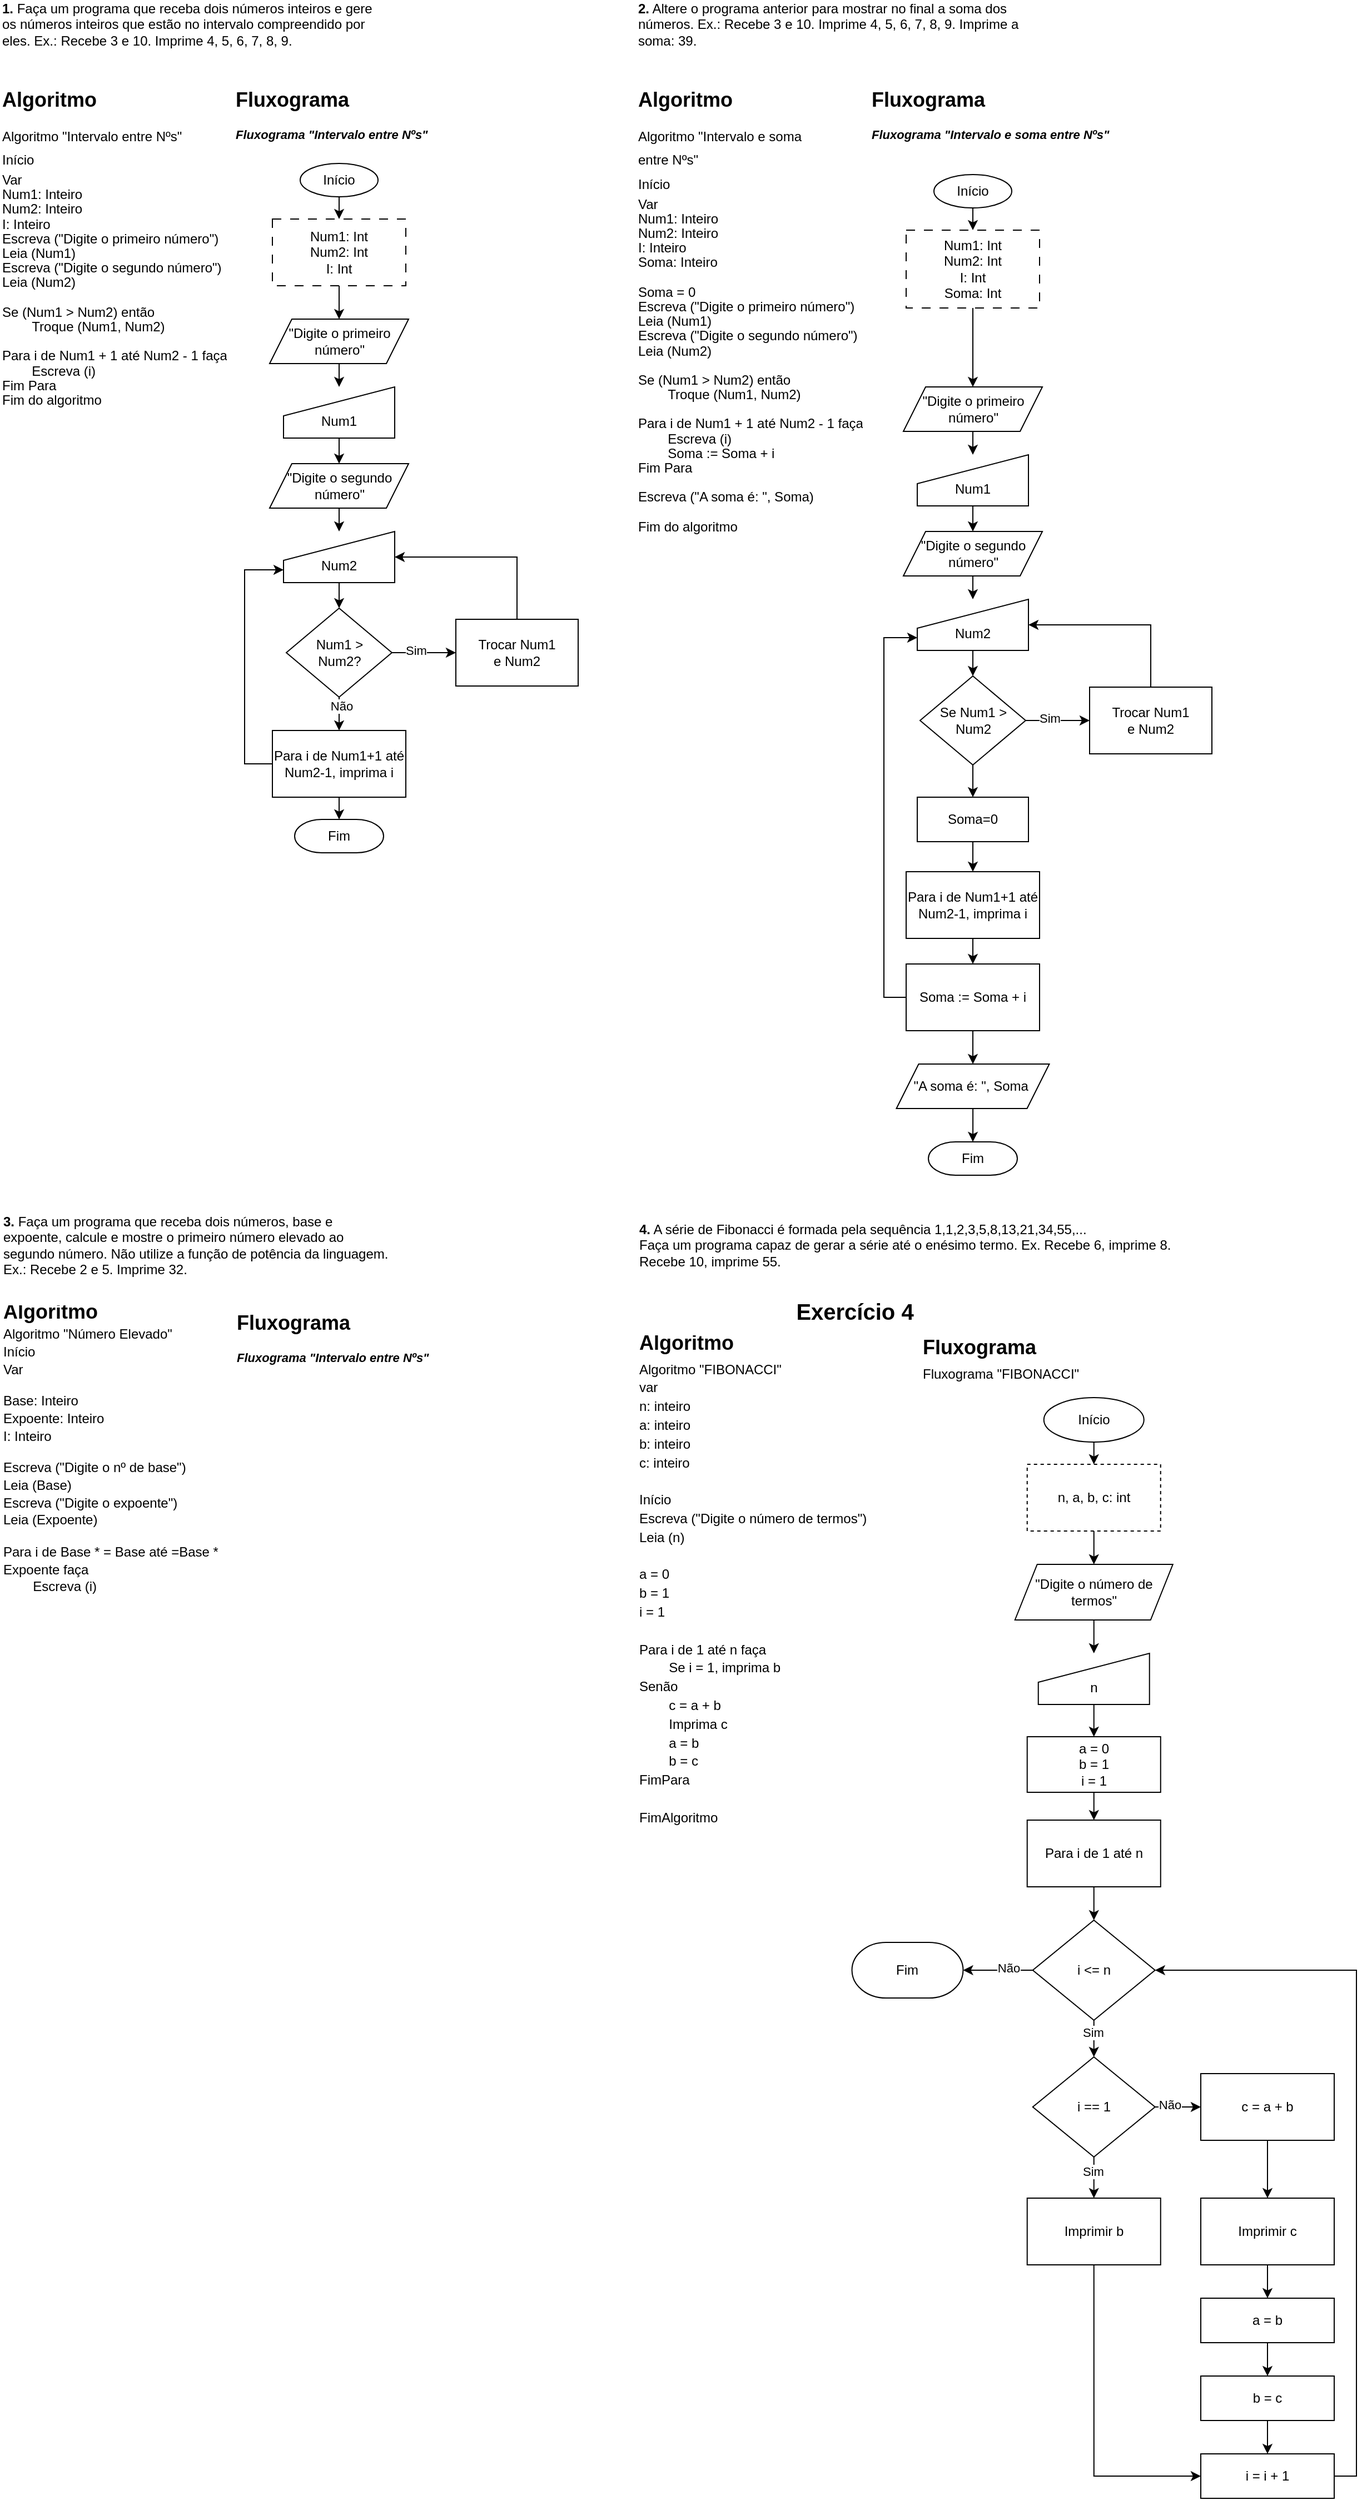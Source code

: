 <mxfile version="26.1.0">
  <diagram id="6a731a19-8d31-9384-78a2-239565b7b9f0" name="Page-1">
    <mxGraphModel grid="1" page="1" gridSize="10" guides="1" tooltips="1" connect="1" arrows="1" fold="1" pageScale="1" pageWidth="1169" pageHeight="827" background="none" math="0" shadow="0">
      <root>
        <mxCell id="0" />
        <mxCell id="1" parent="0" />
        <mxCell id="lzPvwHqcFnJnjvBDmgxe-58" value="&lt;div&gt;&lt;b&gt;1.&lt;/b&gt; Faça um programa que receba dois números inteiros e gere os números inteiros que estão no intervalo compreendido por eles. Ex.: Recebe 3 e 10. Imprime 4, 5, 6, 7, 8, 9.&lt;/div&gt;" style="text;strokeColor=none;align=left;fillColor=none;html=1;verticalAlign=middle;whiteSpace=wrap;rounded=0;labelBackgroundColor=default;fontStyle=0" vertex="1" parent="1">
          <mxGeometry x="40" y="50" width="350" height="30" as="geometry" />
        </mxCell>
        <mxCell id="lzPvwHqcFnJnjvBDmgxe-59" value="&lt;div&gt;&lt;span style=&quot;color: light-dark(rgb(0, 0, 0), rgb(255, 255, 255));&quot;&gt;&lt;b&gt;2.&lt;/b&gt; Altere o programa anterior para mostrar no final a soma dos números. Ex.: Recebe 3 e 10. Imprime 4, 5, 6, 7, 8, 9. Imprime a soma: 39.&lt;/span&gt;&lt;/div&gt;" style="text;strokeColor=none;align=left;fillColor=none;html=1;verticalAlign=middle;whiteSpace=wrap;rounded=0;labelBackgroundColor=default;fontStyle=0" vertex="1" parent="1">
          <mxGeometry x="612" y="50" width="350" height="30" as="geometry" />
        </mxCell>
        <mxCell id="lzPvwHqcFnJnjvBDmgxe-60" value="&lt;div&gt;&lt;span style=&quot;color: light-dark(rgb(0, 0, 0), rgb(255, 255, 255));&quot;&gt;&lt;b&gt;3.&lt;/b&gt; Faça um programa que receba dois números, base e expoente, calcule e mostre o primeiro número elevado ao segundo número. Não utilize a função de potência da linguagem. Ex.: Recebe 2 e 5. Imprime 32.&lt;/span&gt;&lt;/div&gt;" style="text;strokeColor=none;align=left;fillColor=none;html=1;verticalAlign=middle;whiteSpace=wrap;rounded=0;labelBackgroundColor=default;fontStyle=0" vertex="1" parent="1">
          <mxGeometry x="40.5" y="1148" width="350" height="30" as="geometry" />
        </mxCell>
        <mxCell id="lzPvwHqcFnJnjvBDmgxe-61" value="&lt;div&gt;&lt;span style=&quot;color: light-dark(rgb(0, 0, 0), rgb(255, 255, 255));&quot;&gt;&lt;b&gt;4.&lt;/b&gt; A série de Fibonacci é formada pela sequência 1,1,2,3,5,8,13,21,34,55,...&lt;/span&gt;&lt;/div&gt;&lt;div&gt;&lt;span style=&quot;color: light-dark(rgb(0, 0, 0), rgb(255, 255, 255)); background-color: light-dark(#ffffff, var(--ge-dark-color, #121212));&quot;&gt;Faça um programa capaz de gerar a série até o enésimo termo. Ex. Recebe 6, imprime 8. Recebe 10, imprime 55.&lt;/span&gt;&lt;/div&gt;" style="text;strokeColor=none;align=left;fillColor=none;html=1;verticalAlign=middle;whiteSpace=wrap;rounded=0;labelBackgroundColor=default;fontStyle=0" vertex="1" parent="1">
          <mxGeometry x="612.5" y="1148" width="487.5" height="30" as="geometry" />
        </mxCell>
        <mxCell id="lzPvwHqcFnJnjvBDmgxe-62" value="&lt;h1 style=&quot;margin-top: 0px;&quot;&gt;&lt;font style=&quot;font-size: 18px; line-height: 80%;&quot;&gt;Algoritmo&lt;/font&gt;&lt;/h1&gt;&lt;p style=&quot;line-height: 80%;&quot;&gt;Algoritmo &quot;Intervalo entre Nºs&quot;&lt;/p&gt;&lt;p style=&quot;line-height: 80%;&quot;&gt;Início&lt;/p&gt;&lt;p style=&quot;line-height: 10%;&quot;&gt;Var&lt;/p&gt;&lt;p style=&quot;line-height: 10%;&quot;&gt;Num1: Inteiro&lt;/p&gt;&lt;p style=&quot;line-height: 10%;&quot;&gt;Num2: Inteiro&lt;/p&gt;&lt;p style=&quot;line-height: 10%;&quot;&gt;I: Inteiro&lt;/p&gt;&lt;p style=&quot;line-height: 10%;&quot;&gt;Escreva (&quot;Digite o primeiro número&quot;)&lt;/p&gt;&lt;p style=&quot;line-height: 10%;&quot;&gt;Leia (Num1)&lt;/p&gt;&lt;p style=&quot;line-height: 10%;&quot;&gt;Escreva (&quot;Digite o segundo número&quot;)&lt;/p&gt;&lt;p style=&quot;line-height: 10%;&quot;&gt;Leia (Num2)&lt;/p&gt;&lt;p style=&quot;line-height: 10%;&quot;&gt;&lt;br&gt;&lt;/p&gt;&lt;p style=&quot;line-height: 10%;&quot;&gt;Se (Num1 &amp;gt; Num2) então&lt;/p&gt;&lt;p style=&quot;line-height: 10%;&quot;&gt;&lt;span style=&quot;white-space: pre;&quot;&gt;&#x9;&lt;/span&gt;Troque (Num1, Num2)&lt;br&gt;&lt;/p&gt;&lt;p style=&quot;line-height: 10%;&quot;&gt;&lt;br&gt;&lt;/p&gt;&lt;p style=&quot;line-height: 10%;&quot;&gt;Para i de Num1 + 1 até Num2 - 1 faça&lt;/p&gt;&lt;p style=&quot;line-height: 10%;&quot;&gt;&lt;span style=&quot;white-space: pre;&quot;&gt;&#x9;&lt;/span&gt;Escreva (i)&lt;br&gt;&lt;/p&gt;&lt;p style=&quot;line-height: 10%;&quot;&gt;Fim Para&lt;/p&gt;&lt;p style=&quot;line-height: 10%;&quot;&gt;Fim do algoritmo&lt;/p&gt;" style="text;html=1;whiteSpace=wrap;overflow=hidden;rounded=0;" vertex="1" parent="1">
          <mxGeometry x="40" y="110" width="210" height="320" as="geometry" />
        </mxCell>
        <mxCell id="lzPvwHqcFnJnjvBDmgxe-63" value="&lt;h1 style=&quot;margin-top: 0px;&quot;&gt;&lt;font style=&quot;line-height: 80%;&quot;&gt;&lt;span style=&quot;line-height: 0%; font-size: 18px;&quot;&gt;Fluxograma&lt;/span&gt;&lt;br&gt;&lt;font style=&quot;font-size: 11px;&quot;&gt;&lt;i style=&quot;line-height: 150%;&quot;&gt;Fluxograma &quot;Intervalo entre Nºs&quot;&lt;/i&gt;&lt;/font&gt;&lt;/font&gt;&lt;/h1&gt;" style="text;html=1;whiteSpace=wrap;overflow=hidden;rounded=0;" vertex="1" parent="1">
          <mxGeometry x="250" y="110" width="210" height="70" as="geometry" />
        </mxCell>
        <mxCell id="lzPvwHqcFnJnjvBDmgxe-67" style="edgeStyle=orthogonalEdgeStyle;rounded=0;orthogonalLoop=1;jettySize=auto;html=1;exitX=0.5;exitY=1;exitDx=0;exitDy=0;exitPerimeter=0;entryX=0.5;entryY=0;entryDx=0;entryDy=0;" edge="1" parent="1" source="lzPvwHqcFnJnjvBDmgxe-64" target="lzPvwHqcFnJnjvBDmgxe-66">
          <mxGeometry relative="1" as="geometry" />
        </mxCell>
        <mxCell id="lzPvwHqcFnJnjvBDmgxe-64" value="Início" style="strokeWidth=1;html=1;shape=mxgraph.flowchart.start_1;whiteSpace=wrap;spacing=1;" vertex="1" parent="1">
          <mxGeometry x="310" y="190" width="70" height="30" as="geometry" />
        </mxCell>
        <mxCell id="lzPvwHqcFnJnjvBDmgxe-65" value="Fim" style="strokeWidth=1;html=1;shape=mxgraph.flowchart.terminator;whiteSpace=wrap;" vertex="1" parent="1">
          <mxGeometry x="305" y="780" width="80" height="30" as="geometry" />
        </mxCell>
        <mxCell id="lzPvwHqcFnJnjvBDmgxe-69" style="edgeStyle=orthogonalEdgeStyle;rounded=0;orthogonalLoop=1;jettySize=auto;html=1;exitX=0.5;exitY=1;exitDx=0;exitDy=0;entryX=0.5;entryY=0;entryDx=0;entryDy=0;" edge="1" parent="1" source="lzPvwHqcFnJnjvBDmgxe-66" target="lzPvwHqcFnJnjvBDmgxe-68">
          <mxGeometry relative="1" as="geometry" />
        </mxCell>
        <mxCell id="lzPvwHqcFnJnjvBDmgxe-66" value="Num1: Int&lt;div&gt;Num2: Int&lt;/div&gt;&lt;div&gt;I: Int&lt;/div&gt;" style="rounded=0;whiteSpace=wrap;html=1;dashed=1;dashPattern=8 8;" vertex="1" parent="1">
          <mxGeometry x="285" y="240" width="120" height="60" as="geometry" />
        </mxCell>
        <mxCell id="lzPvwHqcFnJnjvBDmgxe-73" style="edgeStyle=orthogonalEdgeStyle;rounded=0;orthogonalLoop=1;jettySize=auto;html=1;exitX=0.5;exitY=1;exitDx=0;exitDy=0;entryX=0.5;entryY=0;entryDx=0;entryDy=0;" edge="1" parent="1" source="lzPvwHqcFnJnjvBDmgxe-68" target="lzPvwHqcFnJnjvBDmgxe-70">
          <mxGeometry relative="1" as="geometry" />
        </mxCell>
        <mxCell id="lzPvwHqcFnJnjvBDmgxe-68" value="&quot;Digite o primeiro número&quot;" style="shape=parallelogram;perimeter=parallelogramPerimeter;whiteSpace=wrap;html=1;fixedSize=1;" vertex="1" parent="1">
          <mxGeometry x="282.5" y="330" width="125" height="40" as="geometry" />
        </mxCell>
        <mxCell id="lzPvwHqcFnJnjvBDmgxe-78" style="edgeStyle=orthogonalEdgeStyle;rounded=0;orthogonalLoop=1;jettySize=auto;html=1;exitX=0.5;exitY=1;exitDx=0;exitDy=0;entryX=0.5;entryY=0;entryDx=0;entryDy=0;" edge="1" parent="1" source="lzPvwHqcFnJnjvBDmgxe-70" target="lzPvwHqcFnJnjvBDmgxe-76">
          <mxGeometry relative="1" as="geometry" />
        </mxCell>
        <mxCell id="lzPvwHqcFnJnjvBDmgxe-70" value="&lt;div&gt;&lt;br&gt;&lt;/div&gt;&lt;div&gt;Num1&lt;/div&gt;" style="html=1;strokeWidth=1;shape=manualInput;whiteSpace=wrap;rounded=0;size=26;arcSize=11;" vertex="1" parent="1">
          <mxGeometry x="295" y="391" width="100" height="46" as="geometry" />
        </mxCell>
        <mxCell id="lzPvwHqcFnJnjvBDmgxe-75" style="edgeStyle=orthogonalEdgeStyle;rounded=0;orthogonalLoop=1;jettySize=auto;html=1;exitX=0.5;exitY=1;exitDx=0;exitDy=0;entryX=0.5;entryY=0;entryDx=0;entryDy=0;" edge="1" parent="1" source="lzPvwHqcFnJnjvBDmgxe-76" target="lzPvwHqcFnJnjvBDmgxe-77">
          <mxGeometry relative="1" as="geometry" />
        </mxCell>
        <mxCell id="lzPvwHqcFnJnjvBDmgxe-76" value="&quot;Digite o segundo número&quot;" style="shape=parallelogram;perimeter=parallelogramPerimeter;whiteSpace=wrap;html=1;fixedSize=1;" vertex="1" parent="1">
          <mxGeometry x="282.5" y="460" width="125" height="40" as="geometry" />
        </mxCell>
        <mxCell id="lzPvwHqcFnJnjvBDmgxe-80" style="edgeStyle=orthogonalEdgeStyle;rounded=0;orthogonalLoop=1;jettySize=auto;html=1;exitX=0.5;exitY=1;exitDx=0;exitDy=0;entryX=0.5;entryY=0;entryDx=0;entryDy=0;" edge="1" parent="1" source="lzPvwHqcFnJnjvBDmgxe-77" target="lzPvwHqcFnJnjvBDmgxe-79">
          <mxGeometry relative="1" as="geometry" />
        </mxCell>
        <mxCell id="lzPvwHqcFnJnjvBDmgxe-77" value="&lt;div&gt;&lt;br&gt;&lt;/div&gt;&lt;div&gt;Num2&lt;/div&gt;" style="html=1;strokeWidth=1;shape=manualInput;whiteSpace=wrap;rounded=0;size=26;arcSize=11;" vertex="1" parent="1">
          <mxGeometry x="295" y="521" width="100" height="46" as="geometry" />
        </mxCell>
        <mxCell id="lzPvwHqcFnJnjvBDmgxe-81" style="edgeStyle=orthogonalEdgeStyle;rounded=0;orthogonalLoop=1;jettySize=auto;html=1;exitX=0.5;exitY=1;exitDx=0;exitDy=0;entryX=0.5;entryY=0;entryDx=0;entryDy=0;" edge="1" parent="1" source="lzPvwHqcFnJnjvBDmgxe-79" target="lzPvwHqcFnJnjvBDmgxe-90">
          <mxGeometry relative="1" as="geometry">
            <mxPoint x="345" y="700" as="targetPoint" />
          </mxGeometry>
        </mxCell>
        <mxCell id="lzPvwHqcFnJnjvBDmgxe-85" value="Não" style="edgeLabel;html=1;align=center;verticalAlign=middle;resizable=0;points=[];" connectable="0" vertex="1" parent="lzPvwHqcFnJnjvBDmgxe-81">
          <mxGeometry x="-0.467" y="2" relative="1" as="geometry">
            <mxPoint as="offset" />
          </mxGeometry>
        </mxCell>
        <mxCell id="lzPvwHqcFnJnjvBDmgxe-82" style="edgeStyle=orthogonalEdgeStyle;rounded=0;orthogonalLoop=1;jettySize=auto;html=1;exitX=1;exitY=0.5;exitDx=0;exitDy=0;entryX=0;entryY=0.5;entryDx=0;entryDy=0;" edge="1" parent="1" source="lzPvwHqcFnJnjvBDmgxe-79" target="lzPvwHqcFnJnjvBDmgxe-87">
          <mxGeometry relative="1" as="geometry">
            <mxPoint x="440" y="630" as="targetPoint" />
          </mxGeometry>
        </mxCell>
        <mxCell id="lzPvwHqcFnJnjvBDmgxe-86" value="Sim" style="edgeLabel;html=1;align=center;verticalAlign=middle;resizable=0;points=[];" connectable="0" vertex="1" parent="lzPvwHqcFnJnjvBDmgxe-82">
          <mxGeometry x="-0.271" y="2" relative="1" as="geometry">
            <mxPoint as="offset" />
          </mxGeometry>
        </mxCell>
        <mxCell id="lzPvwHqcFnJnjvBDmgxe-79" value="Num1 &amp;gt;&lt;div&gt;Num2?&lt;/div&gt;" style="rhombus;whiteSpace=wrap;html=1;" vertex="1" parent="1">
          <mxGeometry x="297.5" y="590" width="95" height="80" as="geometry" />
        </mxCell>
        <mxCell id="lzPvwHqcFnJnjvBDmgxe-89" style="edgeStyle=orthogonalEdgeStyle;rounded=0;orthogonalLoop=1;jettySize=auto;html=1;exitX=0.5;exitY=0;exitDx=0;exitDy=0;entryX=1;entryY=0.5;entryDx=0;entryDy=0;" edge="1" parent="1" source="lzPvwHqcFnJnjvBDmgxe-87" target="lzPvwHqcFnJnjvBDmgxe-77">
          <mxGeometry relative="1" as="geometry" />
        </mxCell>
        <mxCell id="lzPvwHqcFnJnjvBDmgxe-87" value="Trocar Num1&lt;div&gt;e Num2&lt;/div&gt;" style="rounded=0;whiteSpace=wrap;html=1;" vertex="1" parent="1">
          <mxGeometry x="450" y="600" width="110" height="60" as="geometry" />
        </mxCell>
        <mxCell id="lzPvwHqcFnJnjvBDmgxe-91" style="edgeStyle=orthogonalEdgeStyle;rounded=0;orthogonalLoop=1;jettySize=auto;html=1;entryX=0;entryY=0.75;entryDx=0;entryDy=0;" edge="1" parent="1" source="lzPvwHqcFnJnjvBDmgxe-90" target="lzPvwHqcFnJnjvBDmgxe-77">
          <mxGeometry relative="1" as="geometry">
            <mxPoint x="220" y="550" as="targetPoint" />
            <Array as="points">
              <mxPoint x="260" y="730" />
              <mxPoint x="260" y="556" />
            </Array>
          </mxGeometry>
        </mxCell>
        <mxCell id="lzPvwHqcFnJnjvBDmgxe-90" value="Para i de Num1+1 até Num2-1, imprima i" style="rounded=0;whiteSpace=wrap;html=1;" vertex="1" parent="1">
          <mxGeometry x="285" y="700" width="120" height="60" as="geometry" />
        </mxCell>
        <mxCell id="lzPvwHqcFnJnjvBDmgxe-93" style="edgeStyle=orthogonalEdgeStyle;rounded=0;orthogonalLoop=1;jettySize=auto;html=1;exitX=0.5;exitY=1;exitDx=0;exitDy=0;entryX=0.5;entryY=0;entryDx=0;entryDy=0;entryPerimeter=0;" edge="1" parent="1" source="lzPvwHqcFnJnjvBDmgxe-90" target="lzPvwHqcFnJnjvBDmgxe-65">
          <mxGeometry relative="1" as="geometry" />
        </mxCell>
        <mxCell id="lzPvwHqcFnJnjvBDmgxe-94" value="&lt;h1 style=&quot;margin-top: 0px;&quot;&gt;&lt;font style=&quot;font-size: 18px; line-height: 80%;&quot;&gt;Algoritmo&lt;/font&gt;&lt;/h1&gt;&lt;p style=&quot;line-height: 80%;&quot;&gt;Algoritmo &quot;Intervalo e soma&lt;/p&gt;&lt;p style=&quot;line-height: 80%;&quot;&gt;&lt;span style=&quot;background-color: transparent; color: light-dark(rgb(0, 0, 0), rgb(255, 255, 255));&quot;&gt;entre Nºs&quot;&lt;/span&gt;&lt;/p&gt;&lt;p style=&quot;line-height: 80%;&quot;&gt;Início&lt;/p&gt;&lt;p style=&quot;line-height: 10%;&quot;&gt;Var&lt;/p&gt;&lt;p style=&quot;line-height: 10%;&quot;&gt;Num1: Inteiro&lt;/p&gt;&lt;p style=&quot;line-height: 10%;&quot;&gt;Num2: Inteiro&lt;/p&gt;&lt;p style=&quot;line-height: 10%;&quot;&gt;I: Inteiro&lt;/p&gt;&lt;p style=&quot;line-height: 10%;&quot;&gt;Soma: Inteiro&lt;/p&gt;&lt;p style=&quot;line-height: 10%;&quot;&gt;&lt;br&gt;&lt;/p&gt;&lt;p style=&quot;line-height: 10%;&quot;&gt;Soma = 0&lt;/p&gt;&lt;p style=&quot;line-height: 10%;&quot;&gt;Escreva (&quot;Digite o primeiro número&quot;)&lt;/p&gt;&lt;p style=&quot;line-height: 10%;&quot;&gt;Leia (Num1)&lt;/p&gt;&lt;p style=&quot;line-height: 10%;&quot;&gt;Escreva (&quot;Digite o segundo número&quot;)&lt;/p&gt;&lt;p style=&quot;line-height: 10%;&quot;&gt;Leia (Num2)&lt;/p&gt;&lt;p style=&quot;line-height: 10%;&quot;&gt;&lt;br&gt;&lt;/p&gt;&lt;p style=&quot;line-height: 10%;&quot;&gt;Se (Num1 &amp;gt; Num2) então&lt;/p&gt;&lt;p style=&quot;line-height: 10%;&quot;&gt;&lt;span style=&quot;white-space: pre;&quot;&gt;&#x9;&lt;/span&gt;Troque (Num1, Num2)&lt;br&gt;&lt;/p&gt;&lt;p style=&quot;line-height: 10%;&quot;&gt;&lt;br&gt;&lt;/p&gt;&lt;p style=&quot;line-height: 10%;&quot;&gt;Para i de Num1 + 1 até Num2 - 1 faça&lt;/p&gt;&lt;p style=&quot;line-height: 10%;&quot;&gt;&lt;span style=&quot;white-space: pre;&quot;&gt;&#x9;&lt;/span&gt;Escreva (i)&lt;br&gt;&lt;/p&gt;&lt;p style=&quot;line-height: 10%;&quot;&gt;&lt;span style=&quot;white-space: pre;&quot;&gt;&#x9;&lt;/span&gt;Soma := Soma + i&lt;br&gt;&lt;/p&gt;&lt;p style=&quot;line-height: 10%;&quot;&gt;&lt;span style=&quot;background-color: transparent; color: light-dark(rgb(0, 0, 0), rgb(255, 255, 255));&quot;&gt;Fim Para&lt;/span&gt;&lt;/p&gt;&lt;p style=&quot;line-height: 10%;&quot;&gt;&lt;br&gt;&lt;/p&gt;&lt;p style=&quot;line-height: 10%;&quot;&gt;Escreva (&quot;A soma é: &quot;, Soma)&lt;/p&gt;&lt;p style=&quot;line-height: 10%;&quot;&gt;&lt;br&gt;&lt;/p&gt;&lt;p style=&quot;line-height: 10%;&quot;&gt;Fim do algoritmo&lt;/p&gt;" style="text;html=1;whiteSpace=wrap;overflow=hidden;rounded=0;" vertex="1" parent="1">
          <mxGeometry x="612" y="110" width="210" height="500" as="geometry" />
        </mxCell>
        <mxCell id="lzPvwHqcFnJnjvBDmgxe-95" value="&lt;h1 style=&quot;margin-top: 0px;&quot;&gt;&lt;font style=&quot;line-height: 80%;&quot;&gt;&lt;span style=&quot;line-height: 0%; font-size: 18px;&quot;&gt;Fluxograma&lt;/span&gt;&lt;br&gt;&lt;font style=&quot;font-size: 11px;&quot;&gt;&lt;i style=&quot;line-height: 150%;&quot;&gt;Fluxograma &quot;Intervalo e soma entre Nºs&quot;&lt;/i&gt;&lt;/font&gt;&lt;/font&gt;&lt;/h1&gt;" style="text;html=1;whiteSpace=wrap;overflow=hidden;rounded=0;" vertex="1" parent="1">
          <mxGeometry x="822" y="110" width="228" height="70" as="geometry" />
        </mxCell>
        <mxCell id="lzPvwHqcFnJnjvBDmgxe-96" style="edgeStyle=orthogonalEdgeStyle;rounded=0;orthogonalLoop=1;jettySize=auto;html=1;exitX=0.5;exitY=1;exitDx=0;exitDy=0;exitPerimeter=0;entryX=0.5;entryY=0;entryDx=0;entryDy=0;" edge="1" parent="1" source="lzPvwHqcFnJnjvBDmgxe-97" target="lzPvwHqcFnJnjvBDmgxe-100">
          <mxGeometry relative="1" as="geometry" />
        </mxCell>
        <mxCell id="lzPvwHqcFnJnjvBDmgxe-97" value="Início" style="strokeWidth=1;html=1;shape=mxgraph.flowchart.start_1;whiteSpace=wrap;spacing=1;" vertex="1" parent="1">
          <mxGeometry x="880" y="200" width="70" height="30" as="geometry" />
        </mxCell>
        <mxCell id="lzPvwHqcFnJnjvBDmgxe-98" value="Fim" style="strokeWidth=1;html=1;shape=mxgraph.flowchart.terminator;whiteSpace=wrap;" vertex="1" parent="1">
          <mxGeometry x="875" y="1070" width="80" height="30" as="geometry" />
        </mxCell>
        <mxCell id="lzPvwHqcFnJnjvBDmgxe-122" style="edgeStyle=orthogonalEdgeStyle;rounded=0;orthogonalLoop=1;jettySize=auto;html=1;exitX=0.5;exitY=1;exitDx=0;exitDy=0;entryX=0.5;entryY=0;entryDx=0;entryDy=0;" edge="1" parent="1" source="lzPvwHqcFnJnjvBDmgxe-100" target="lzPvwHqcFnJnjvBDmgxe-102">
          <mxGeometry relative="1" as="geometry" />
        </mxCell>
        <mxCell id="lzPvwHqcFnJnjvBDmgxe-100" value="Num1: Int&lt;div&gt;Num2: Int&lt;/div&gt;&lt;div&gt;I: Int&lt;/div&gt;&lt;div&gt;Soma: Int&lt;/div&gt;" style="rounded=0;whiteSpace=wrap;html=1;dashed=1;dashPattern=8 8;" vertex="1" parent="1">
          <mxGeometry x="855" y="250" width="120" height="70" as="geometry" />
        </mxCell>
        <mxCell id="lzPvwHqcFnJnjvBDmgxe-101" style="edgeStyle=orthogonalEdgeStyle;rounded=0;orthogonalLoop=1;jettySize=auto;html=1;exitX=0.5;exitY=1;exitDx=0;exitDy=0;entryX=0.5;entryY=0;entryDx=0;entryDy=0;" edge="1" parent="1" source="lzPvwHqcFnJnjvBDmgxe-102" target="lzPvwHqcFnJnjvBDmgxe-104">
          <mxGeometry relative="1" as="geometry" />
        </mxCell>
        <mxCell id="lzPvwHqcFnJnjvBDmgxe-102" value="&quot;Digite o primeiro número&quot;" style="shape=parallelogram;perimeter=parallelogramPerimeter;whiteSpace=wrap;html=1;fixedSize=1;" vertex="1" parent="1">
          <mxGeometry x="852.5" y="391" width="125" height="40" as="geometry" />
        </mxCell>
        <mxCell id="lzPvwHqcFnJnjvBDmgxe-103" style="edgeStyle=orthogonalEdgeStyle;rounded=0;orthogonalLoop=1;jettySize=auto;html=1;exitX=0.5;exitY=1;exitDx=0;exitDy=0;entryX=0.5;entryY=0;entryDx=0;entryDy=0;" edge="1" parent="1" source="lzPvwHqcFnJnjvBDmgxe-104" target="lzPvwHqcFnJnjvBDmgxe-106">
          <mxGeometry relative="1" as="geometry" />
        </mxCell>
        <mxCell id="lzPvwHqcFnJnjvBDmgxe-104" value="&lt;div&gt;&lt;br&gt;&lt;/div&gt;&lt;div&gt;Num1&lt;/div&gt;" style="html=1;strokeWidth=1;shape=manualInput;whiteSpace=wrap;rounded=0;size=26;arcSize=11;" vertex="1" parent="1">
          <mxGeometry x="865" y="452" width="100" height="46" as="geometry" />
        </mxCell>
        <mxCell id="lzPvwHqcFnJnjvBDmgxe-105" style="edgeStyle=orthogonalEdgeStyle;rounded=0;orthogonalLoop=1;jettySize=auto;html=1;exitX=0.5;exitY=1;exitDx=0;exitDy=0;entryX=0.5;entryY=0;entryDx=0;entryDy=0;" edge="1" parent="1" source="lzPvwHqcFnJnjvBDmgxe-106" target="lzPvwHqcFnJnjvBDmgxe-108">
          <mxGeometry relative="1" as="geometry" />
        </mxCell>
        <mxCell id="lzPvwHqcFnJnjvBDmgxe-106" value="&quot;Digite o segundo número&quot;" style="shape=parallelogram;perimeter=parallelogramPerimeter;whiteSpace=wrap;html=1;fixedSize=1;" vertex="1" parent="1">
          <mxGeometry x="852.5" y="521" width="125" height="40" as="geometry" />
        </mxCell>
        <mxCell id="lzPvwHqcFnJnjvBDmgxe-107" style="edgeStyle=orthogonalEdgeStyle;rounded=0;orthogonalLoop=1;jettySize=auto;html=1;exitX=0.5;exitY=1;exitDx=0;exitDy=0;entryX=0.5;entryY=0;entryDx=0;entryDy=0;" edge="1" parent="1" source="lzPvwHqcFnJnjvBDmgxe-108" target="lzPvwHqcFnJnjvBDmgxe-113">
          <mxGeometry relative="1" as="geometry" />
        </mxCell>
        <mxCell id="lzPvwHqcFnJnjvBDmgxe-108" value="&lt;div&gt;&lt;br&gt;&lt;/div&gt;&lt;div&gt;Num2&lt;/div&gt;" style="html=1;strokeWidth=1;shape=manualInput;whiteSpace=wrap;rounded=0;size=26;arcSize=11;" vertex="1" parent="1">
          <mxGeometry x="865" y="582" width="100" height="46" as="geometry" />
        </mxCell>
        <mxCell id="lzPvwHqcFnJnjvBDmgxe-111" style="edgeStyle=orthogonalEdgeStyle;rounded=0;orthogonalLoop=1;jettySize=auto;html=1;exitX=1;exitY=0.5;exitDx=0;exitDy=0;entryX=0;entryY=0.5;entryDx=0;entryDy=0;" edge="1" parent="1" source="lzPvwHqcFnJnjvBDmgxe-113" target="lzPvwHqcFnJnjvBDmgxe-115">
          <mxGeometry relative="1" as="geometry">
            <mxPoint x="1010" y="691" as="targetPoint" />
          </mxGeometry>
        </mxCell>
        <mxCell id="lzPvwHqcFnJnjvBDmgxe-112" value="Sim" style="edgeLabel;html=1;align=center;verticalAlign=middle;resizable=0;points=[];" connectable="0" vertex="1" parent="lzPvwHqcFnJnjvBDmgxe-111">
          <mxGeometry x="-0.271" y="2" relative="1" as="geometry">
            <mxPoint as="offset" />
          </mxGeometry>
        </mxCell>
        <mxCell id="lzPvwHqcFnJnjvBDmgxe-123" style="edgeStyle=orthogonalEdgeStyle;rounded=0;orthogonalLoop=1;jettySize=auto;html=1;exitX=0.5;exitY=1;exitDx=0;exitDy=0;entryX=0.5;entryY=0;entryDx=0;entryDy=0;" edge="1" parent="1" source="lzPvwHqcFnJnjvBDmgxe-113" target="lzPvwHqcFnJnjvBDmgxe-119">
          <mxGeometry relative="1" as="geometry" />
        </mxCell>
        <mxCell id="lzPvwHqcFnJnjvBDmgxe-113" value="Se Num1 &amp;gt;&lt;div&gt;Num2&lt;/div&gt;" style="rhombus;whiteSpace=wrap;html=1;" vertex="1" parent="1">
          <mxGeometry x="867.5" y="651" width="95" height="80" as="geometry" />
        </mxCell>
        <mxCell id="lzPvwHqcFnJnjvBDmgxe-114" style="edgeStyle=orthogonalEdgeStyle;rounded=0;orthogonalLoop=1;jettySize=auto;html=1;exitX=0.5;exitY=0;exitDx=0;exitDy=0;entryX=1;entryY=0.5;entryDx=0;entryDy=0;" edge="1" parent="1" source="lzPvwHqcFnJnjvBDmgxe-115" target="lzPvwHqcFnJnjvBDmgxe-108">
          <mxGeometry relative="1" as="geometry" />
        </mxCell>
        <mxCell id="lzPvwHqcFnJnjvBDmgxe-115" value="Trocar Num1&lt;div&gt;e Num2&lt;/div&gt;" style="rounded=0;whiteSpace=wrap;html=1;" vertex="1" parent="1">
          <mxGeometry x="1020" y="661" width="110" height="60" as="geometry" />
        </mxCell>
        <mxCell id="lzPvwHqcFnJnjvBDmgxe-126" style="edgeStyle=orthogonalEdgeStyle;rounded=0;orthogonalLoop=1;jettySize=auto;html=1;exitX=0.5;exitY=1;exitDx=0;exitDy=0;entryX=0.5;entryY=0;entryDx=0;entryDy=0;" edge="1" parent="1" source="lzPvwHqcFnJnjvBDmgxe-117" target="lzPvwHqcFnJnjvBDmgxe-125">
          <mxGeometry relative="1" as="geometry" />
        </mxCell>
        <mxCell id="lzPvwHqcFnJnjvBDmgxe-117" value="Para i de Num1+1 até Num2-1, imprima i" style="rounded=0;whiteSpace=wrap;html=1;" vertex="1" parent="1">
          <mxGeometry x="855" y="827" width="120" height="60" as="geometry" />
        </mxCell>
        <mxCell id="lzPvwHqcFnJnjvBDmgxe-124" style="edgeStyle=orthogonalEdgeStyle;rounded=0;orthogonalLoop=1;jettySize=auto;html=1;exitX=0.5;exitY=1;exitDx=0;exitDy=0;entryX=0.5;entryY=0;entryDx=0;entryDy=0;" edge="1" parent="1" source="lzPvwHqcFnJnjvBDmgxe-119" target="lzPvwHqcFnJnjvBDmgxe-117">
          <mxGeometry relative="1" as="geometry" />
        </mxCell>
        <mxCell id="lzPvwHqcFnJnjvBDmgxe-119" value="Soma=0" style="rounded=0;whiteSpace=wrap;html=1;" vertex="1" parent="1">
          <mxGeometry x="865" y="760" width="100" height="40" as="geometry" />
        </mxCell>
        <mxCell id="lzPvwHqcFnJnjvBDmgxe-129" style="edgeStyle=orthogonalEdgeStyle;rounded=0;orthogonalLoop=1;jettySize=auto;html=1;entryX=0;entryY=0.75;entryDx=0;entryDy=0;" edge="1" parent="1" source="lzPvwHqcFnJnjvBDmgxe-125" target="lzPvwHqcFnJnjvBDmgxe-108">
          <mxGeometry relative="1" as="geometry">
            <mxPoint x="800" y="600" as="targetPoint" />
            <Array as="points">
              <mxPoint x="835" y="940" />
              <mxPoint x="835" y="617" />
            </Array>
          </mxGeometry>
        </mxCell>
        <mxCell id="lzPvwHqcFnJnjvBDmgxe-131" value="" style="edgeStyle=orthogonalEdgeStyle;rounded=0;orthogonalLoop=1;jettySize=auto;html=1;" edge="1" parent="1" source="lzPvwHqcFnJnjvBDmgxe-125" target="lzPvwHqcFnJnjvBDmgxe-130">
          <mxGeometry relative="1" as="geometry" />
        </mxCell>
        <mxCell id="lzPvwHqcFnJnjvBDmgxe-125" value="Soma := Soma + i" style="rounded=0;whiteSpace=wrap;html=1;" vertex="1" parent="1">
          <mxGeometry x="855" y="910" width="120" height="60" as="geometry" />
        </mxCell>
        <mxCell id="lzPvwHqcFnJnjvBDmgxe-132" value="" style="edgeStyle=orthogonalEdgeStyle;rounded=0;orthogonalLoop=1;jettySize=auto;html=1;" edge="1" parent="1" source="lzPvwHqcFnJnjvBDmgxe-130" target="lzPvwHqcFnJnjvBDmgxe-98">
          <mxGeometry relative="1" as="geometry" />
        </mxCell>
        <mxCell id="lzPvwHqcFnJnjvBDmgxe-130" value="&quot;A soma é: &quot;, Soma&amp;nbsp;" style="shape=parallelogram;perimeter=parallelogramPerimeter;whiteSpace=wrap;html=1;fixedSize=1;" vertex="1" parent="1">
          <mxGeometry x="846.25" y="1000" width="137.5" height="40" as="geometry" />
        </mxCell>
        <mxCell id="UyuC4XjJTcWycWQ-NdQU-1" value="&lt;div style=&quot;line-height: 30%;&quot;&gt;&lt;h1 style=&quot;margin-top: 0px; line-height: 30%;&quot;&gt;&lt;font style=&quot;font-size: 18px; line-height: 30%;&quot;&gt;Algoritmo&lt;/font&gt;&lt;/h1&gt;&lt;p&gt;Algoritmo &quot;Número Elevado&quot;&lt;/p&gt;&lt;p&gt;Início&lt;/p&gt;&lt;p&gt;Var&lt;/p&gt;&lt;p style=&quot;line-height: 10%;&quot;&gt;&lt;br&gt;&lt;/p&gt;&lt;p&gt;Base: Inteiro&lt;/p&gt;&lt;p&gt;Expoente: Inteiro&lt;/p&gt;&lt;p&gt;I: Inteiro&lt;/p&gt;&lt;p style=&quot;line-height: 10%;&quot;&gt;&lt;br&gt;&lt;/p&gt;&lt;p&gt;Escreva (&quot;Digite o nº de base&quot;)&lt;/p&gt;&lt;p&gt;Leia (Base)&lt;/p&gt;&lt;p&gt;Escreva (&quot;Digite o expoente&quot;)&lt;/p&gt;&lt;p&gt;Leia (Expoente)&lt;/p&gt;&lt;p style=&quot;line-height: 10%;&quot;&gt;&lt;br&gt;&lt;/p&gt;&lt;p&gt;Para i de Base * = Base até =Base *&lt;/p&gt;&lt;p&gt;Expoente faça&lt;/p&gt;&lt;p&gt;&lt;span style=&quot;white-space: pre;&quot;&gt;&#x9;&lt;/span&gt;Escreva (i)&lt;br&gt;&lt;/p&gt;&lt;p&gt;&lt;span style=&quot;white-space: pre;&quot;&gt;&#x9;&lt;/span&gt;&lt;/p&gt;&lt;/div&gt;" style="text;html=1;whiteSpace=wrap;overflow=hidden;rounded=0;" vertex="1" parent="1">
          <mxGeometry x="40.5" y="1210" width="229.5" height="840" as="geometry" />
        </mxCell>
        <mxCell id="UyuC4XjJTcWycWQ-NdQU-2" value="&lt;h1 style=&quot;margin-top: 0px;&quot;&gt;&lt;font style=&quot;line-height: 80%;&quot;&gt;&lt;span style=&quot;line-height: 0%; font-size: 18px;&quot;&gt;Fluxograma&lt;/span&gt;&lt;br&gt;&lt;font style=&quot;font-size: 11px;&quot;&gt;&lt;i style=&quot;line-height: 150%;&quot;&gt;Fluxograma &quot;Intervalo entre Nºs&quot;&lt;/i&gt;&lt;/font&gt;&lt;/font&gt;&lt;/h1&gt;" style="text;html=1;whiteSpace=wrap;overflow=hidden;rounded=0;" vertex="1" parent="1">
          <mxGeometry x="250.5" y="1210" width="210" height="70" as="geometry" />
        </mxCell>
        <mxCell id="UyuC4XjJTcWycWQ-NdQU-23" style="edgeStyle=orthogonalEdgeStyle;rounded=0;orthogonalLoop=1;jettySize=auto;html=1;entryX=0;entryY=0.75;entryDx=0;entryDy=0;" edge="1" parent="1">
          <mxGeometry relative="1" as="geometry">
            <mxPoint x="295.5" y="1655.5" as="targetPoint" />
            <Array as="points">
              <mxPoint x="260.5" y="1830" />
              <mxPoint x="260.5" y="1656" />
            </Array>
          </mxGeometry>
        </mxCell>
        <mxCell id="UdlOC3_OavgvHH9rMkK6-1" value="&lt;div style=&quot;line-height: 40%;&quot;&gt;&lt;h1 style=&quot;margin-top: 0px; line-height: 40%;&quot;&gt;&lt;span style=&quot;font-size: 18px; background-color: transparent; color: light-dark(rgb(0, 0, 0), rgb(255, 255, 255));&quot;&gt;Algoritmo&lt;/span&gt;&lt;/h1&gt;&lt;p&gt;Algoritmo &quot;FIBONACCI&quot;&lt;span style=&quot;background-color: transparent; color: light-dark(rgb(0, 0, 0), rgb(255, 255, 255)); white-space: pre;&quot;&gt;&#x9;&lt;/span&gt;&lt;/p&gt;&lt;p&gt;var&lt;/p&gt;&lt;p&gt;n: inteiro&lt;/p&gt;&lt;p&gt;a: inteiro&lt;/p&gt;&lt;p&gt;b: inteiro&lt;/p&gt;&lt;p&gt;c: inteiro&lt;/p&gt;&lt;p&gt;&lt;br&gt;&lt;/p&gt;&lt;p&gt;Início&lt;/p&gt;&lt;p&gt;Escreva (&quot;Digite o número de termos&lt;span style=&quot;background-color: transparent; color: light-dark(rgb(0, 0, 0), rgb(255, 255, 255));&quot;&gt;&quot;)&lt;/span&gt;&lt;/p&gt;&lt;p&gt;&lt;span style=&quot;background-color: transparent; color: light-dark(rgb(0, 0, 0), rgb(255, 255, 255));&quot;&gt;Leia (n)&lt;/span&gt;&lt;/p&gt;&lt;p&gt;&lt;br&gt;&lt;/p&gt;&lt;p&gt;a = 0&lt;/p&gt;&lt;p&gt;b = 1&lt;/p&gt;&lt;p&gt;i = 1&lt;/p&gt;&lt;p&gt;&lt;br&gt;&lt;/p&gt;&lt;p&gt;Para i de 1 até n faça&lt;/p&gt;&lt;p&gt;&lt;span style=&quot;white-space: pre;&quot;&gt;&#x9;&lt;/span&gt;Se i = 1, imprima b&lt;br&gt;&lt;/p&gt;&lt;p&gt;Senão&lt;/p&gt;&lt;p&gt;&lt;span style=&quot;white-space: pre;&quot;&gt;&#x9;&lt;/span&gt;c = a + b&lt;br&gt;&lt;/p&gt;&lt;p&gt;&lt;span style=&quot;white-space: pre;&quot;&gt;&#x9;&lt;/span&gt;Imprima c&lt;/p&gt;&lt;p&gt;&lt;span style=&quot;white-space: pre;&quot;&gt;&#x9;&lt;/span&gt;a = b&lt;br&gt;&lt;/p&gt;&lt;p&gt;&lt;span style=&quot;white-space: pre;&quot;&gt;&#x9;&lt;/span&gt;b = c&lt;br&gt;&lt;/p&gt;&lt;p&gt;FimPara&lt;/p&gt;&lt;p&gt;&lt;br&gt;&lt;/p&gt;&lt;p&gt;&lt;span style=&quot;background-color: transparent; color: light-dark(rgb(0, 0, 0), rgb(255, 255, 255));&quot;&gt;FimAlgoritmo&lt;/span&gt;&lt;/p&gt;&lt;/div&gt;" style="text;html=1;whiteSpace=wrap;overflow=hidden;rounded=0;" vertex="1" parent="1">
          <mxGeometry x="612.5" y="1237" width="229.5" height="880" as="geometry" />
        </mxCell>
        <mxCell id="UdlOC3_OavgvHH9rMkK6-3" value="&lt;div style=&quot;line-height: 40%;&quot;&gt;&lt;h1 style=&quot;margin-top: 0px; line-height: 40%;&quot;&gt;&lt;span style=&quot;font-size: 18px;&quot;&gt;Fluxograma&lt;/span&gt;&lt;/h1&gt;&lt;p&gt;Fluxograma &quot;FIBONACCI&quot;&lt;/p&gt;&lt;p&gt;&lt;br&gt;&lt;/p&gt;&lt;/div&gt;" style="text;html=1;whiteSpace=wrap;overflow=hidden;rounded=0;" vertex="1" parent="1">
          <mxGeometry x="867.5" y="1241" width="229.5" height="69" as="geometry" />
        </mxCell>
        <mxCell id="UdlOC3_OavgvHH9rMkK6-4" value="Exercício 4" style="text;html=1;align=center;verticalAlign=middle;whiteSpace=wrap;rounded=0;fontSize=20;fontStyle=1" vertex="1" parent="1">
          <mxGeometry x="750" y="1207" width="117.5" height="30" as="geometry" />
        </mxCell>
        <mxCell id="UdlOC3_OavgvHH9rMkK6-15" style="edgeStyle=orthogonalEdgeStyle;rounded=0;orthogonalLoop=1;jettySize=auto;html=1;exitX=0.5;exitY=1;exitDx=0;exitDy=0;exitPerimeter=0;entryX=0.5;entryY=0;entryDx=0;entryDy=0;" edge="1" parent="1" source="UdlOC3_OavgvHH9rMkK6-5" target="UdlOC3_OavgvHH9rMkK6-14">
          <mxGeometry relative="1" as="geometry" />
        </mxCell>
        <mxCell id="UdlOC3_OavgvHH9rMkK6-5" value="Início" style="strokeWidth=1;html=1;shape=mxgraph.flowchart.start_1;whiteSpace=wrap;" vertex="1" parent="1">
          <mxGeometry x="978.87" y="1300" width="90" height="40" as="geometry" />
        </mxCell>
        <mxCell id="UdlOC3_OavgvHH9rMkK6-17" style="edgeStyle=orthogonalEdgeStyle;rounded=0;orthogonalLoop=1;jettySize=auto;html=1;exitX=0.5;exitY=1;exitDx=0;exitDy=0;entryX=0.5;entryY=0;entryDx=0;entryDy=0;" edge="1" parent="1" source="UdlOC3_OavgvHH9rMkK6-14" target="UdlOC3_OavgvHH9rMkK6-16">
          <mxGeometry relative="1" as="geometry" />
        </mxCell>
        <mxCell id="UdlOC3_OavgvHH9rMkK6-14" value="n, a, b, c: int" style="rounded=0;whiteSpace=wrap;html=1;dashed=1;" vertex="1" parent="1">
          <mxGeometry x="963.87" y="1360" width="120" height="60" as="geometry" />
        </mxCell>
        <mxCell id="UdlOC3_OavgvHH9rMkK6-19" style="edgeStyle=orthogonalEdgeStyle;rounded=0;orthogonalLoop=1;jettySize=auto;html=1;exitX=0.5;exitY=1;exitDx=0;exitDy=0;entryX=0.5;entryY=0;entryDx=0;entryDy=0;" edge="1" parent="1" source="UdlOC3_OavgvHH9rMkK6-16" target="UdlOC3_OavgvHH9rMkK6-18">
          <mxGeometry relative="1" as="geometry" />
        </mxCell>
        <mxCell id="UdlOC3_OavgvHH9rMkK6-16" value="&quot;Digite o número de termos&quot;" style="shape=parallelogram;perimeter=parallelogramPerimeter;whiteSpace=wrap;html=1;fixedSize=1;" vertex="1" parent="1">
          <mxGeometry x="952.87" y="1450" width="142" height="50" as="geometry" />
        </mxCell>
        <mxCell id="UdlOC3_OavgvHH9rMkK6-21" style="edgeStyle=orthogonalEdgeStyle;rounded=0;orthogonalLoop=1;jettySize=auto;html=1;exitX=0.5;exitY=1;exitDx=0;exitDy=0;entryX=0.5;entryY=0;entryDx=0;entryDy=0;" edge="1" parent="1" source="UdlOC3_OavgvHH9rMkK6-18" target="UdlOC3_OavgvHH9rMkK6-20">
          <mxGeometry relative="1" as="geometry" />
        </mxCell>
        <mxCell id="UdlOC3_OavgvHH9rMkK6-18" value="&lt;div&gt;&lt;br&gt;&lt;/div&gt;&lt;div&gt;n&lt;/div&gt;" style="html=1;strokeWidth=1;shape=manualInput;whiteSpace=wrap;rounded=0;size=26;arcSize=11;" vertex="1" parent="1">
          <mxGeometry x="973.87" y="1530" width="100" height="46" as="geometry" />
        </mxCell>
        <mxCell id="UdlOC3_OavgvHH9rMkK6-23" style="edgeStyle=orthogonalEdgeStyle;rounded=0;orthogonalLoop=1;jettySize=auto;html=1;exitX=0.5;exitY=1;exitDx=0;exitDy=0;entryX=0.5;entryY=0;entryDx=0;entryDy=0;" edge="1" parent="1" source="UdlOC3_OavgvHH9rMkK6-20" target="UdlOC3_OavgvHH9rMkK6-22">
          <mxGeometry relative="1" as="geometry" />
        </mxCell>
        <mxCell id="UdlOC3_OavgvHH9rMkK6-20" value="a = 0&lt;div&gt;b = 1&lt;/div&gt;&lt;div&gt;i = 1&lt;/div&gt;" style="rounded=0;whiteSpace=wrap;html=1;" vertex="1" parent="1">
          <mxGeometry x="963.87" y="1605" width="120" height="50" as="geometry" />
        </mxCell>
        <mxCell id="UdlOC3_OavgvHH9rMkK6-25" style="edgeStyle=orthogonalEdgeStyle;rounded=0;orthogonalLoop=1;jettySize=auto;html=1;exitX=0.5;exitY=1;exitDx=0;exitDy=0;entryX=0.5;entryY=0;entryDx=0;entryDy=0;" edge="1" parent="1" source="UdlOC3_OavgvHH9rMkK6-22" target="UdlOC3_OavgvHH9rMkK6-24">
          <mxGeometry relative="1" as="geometry" />
        </mxCell>
        <mxCell id="UdlOC3_OavgvHH9rMkK6-22" value="Para i de 1 até n" style="rounded=0;whiteSpace=wrap;html=1;" vertex="1" parent="1">
          <mxGeometry x="963.87" y="1680" width="120" height="60" as="geometry" />
        </mxCell>
        <mxCell id="UdlOC3_OavgvHH9rMkK6-27" style="edgeStyle=orthogonalEdgeStyle;rounded=0;orthogonalLoop=1;jettySize=auto;html=1;exitX=0.5;exitY=1;exitDx=0;exitDy=0;entryX=0.5;entryY=0;entryDx=0;entryDy=0;" edge="1" parent="1" source="UdlOC3_OavgvHH9rMkK6-24" target="UdlOC3_OavgvHH9rMkK6-29">
          <mxGeometry relative="1" as="geometry">
            <mxPoint x="1023.87" y="1890" as="targetPoint" />
          </mxGeometry>
        </mxCell>
        <mxCell id="UdlOC3_OavgvHH9rMkK6-28" value="Sim" style="edgeLabel;html=1;align=center;verticalAlign=middle;resizable=0;points=[];" connectable="0" vertex="1" parent="UdlOC3_OavgvHH9rMkK6-27">
          <mxGeometry x="-0.343" y="-1" relative="1" as="geometry">
            <mxPoint as="offset" />
          </mxGeometry>
        </mxCell>
        <mxCell id="UdlOC3_OavgvHH9rMkK6-24" value="i &amp;lt;= n" style="rhombus;whiteSpace=wrap;html=1;" vertex="1" parent="1">
          <mxGeometry x="968.87" y="1770" width="110" height="90" as="geometry" />
        </mxCell>
        <mxCell id="UdlOC3_OavgvHH9rMkK6-32" style="edgeStyle=orthogonalEdgeStyle;rounded=0;orthogonalLoop=1;jettySize=auto;html=1;exitX=0.5;exitY=1;exitDx=0;exitDy=0;entryX=0.5;entryY=0;entryDx=0;entryDy=0;" edge="1" parent="1" source="UdlOC3_OavgvHH9rMkK6-29" target="UdlOC3_OavgvHH9rMkK6-31">
          <mxGeometry relative="1" as="geometry" />
        </mxCell>
        <mxCell id="UdlOC3_OavgvHH9rMkK6-33" value="Sim" style="edgeLabel;html=1;align=center;verticalAlign=middle;resizable=0;points=[];" connectable="0" vertex="1" parent="UdlOC3_OavgvHH9rMkK6-32">
          <mxGeometry x="-0.293" y="-1" relative="1" as="geometry">
            <mxPoint as="offset" />
          </mxGeometry>
        </mxCell>
        <mxCell id="UdlOC3_OavgvHH9rMkK6-35" value="" style="edgeStyle=orthogonalEdgeStyle;rounded=0;orthogonalLoop=1;jettySize=auto;html=1;" edge="1" parent="1" source="UdlOC3_OavgvHH9rMkK6-29" target="UdlOC3_OavgvHH9rMkK6-34">
          <mxGeometry relative="1" as="geometry" />
        </mxCell>
        <mxCell id="UdlOC3_OavgvHH9rMkK6-43" value="Não" style="edgeLabel;html=1;align=center;verticalAlign=middle;resizable=0;points=[];" connectable="0" vertex="1" parent="UdlOC3_OavgvHH9rMkK6-35">
          <mxGeometry x="-0.378" y="2" relative="1" as="geometry">
            <mxPoint as="offset" />
          </mxGeometry>
        </mxCell>
        <mxCell id="UdlOC3_OavgvHH9rMkK6-29" value="i == 1" style="rhombus;whiteSpace=wrap;html=1;" vertex="1" parent="1">
          <mxGeometry x="968.87" y="1893" width="110" height="90" as="geometry" />
        </mxCell>
        <mxCell id="UdlOC3_OavgvHH9rMkK6-53" style="edgeStyle=orthogonalEdgeStyle;rounded=0;orthogonalLoop=1;jettySize=auto;html=1;exitX=0.5;exitY=1;exitDx=0;exitDy=0;entryX=0;entryY=0.5;entryDx=0;entryDy=0;" edge="1" parent="1" source="UdlOC3_OavgvHH9rMkK6-31" target="UdlOC3_OavgvHH9rMkK6-50">
          <mxGeometry relative="1" as="geometry" />
        </mxCell>
        <mxCell id="UdlOC3_OavgvHH9rMkK6-31" value="Imprimir b" style="rounded=0;whiteSpace=wrap;html=1;" vertex="1" parent="1">
          <mxGeometry x="963.87" y="2020" width="120" height="60" as="geometry" />
        </mxCell>
        <mxCell id="UdlOC3_OavgvHH9rMkK6-37" value="" style="edgeStyle=orthogonalEdgeStyle;rounded=0;orthogonalLoop=1;jettySize=auto;html=1;" edge="1" parent="1" source="UdlOC3_OavgvHH9rMkK6-34" target="UdlOC3_OavgvHH9rMkK6-36">
          <mxGeometry relative="1" as="geometry" />
        </mxCell>
        <mxCell id="UdlOC3_OavgvHH9rMkK6-34" value="c = a + b" style="whiteSpace=wrap;html=1;" vertex="1" parent="1">
          <mxGeometry x="1120" y="1908" width="120" height="60" as="geometry" />
        </mxCell>
        <mxCell id="UdlOC3_OavgvHH9rMkK6-40" style="edgeStyle=orthogonalEdgeStyle;rounded=0;orthogonalLoop=1;jettySize=auto;html=1;entryX=0.5;entryY=0;entryDx=0;entryDy=0;" edge="1" parent="1" source="UdlOC3_OavgvHH9rMkK6-36" target="UdlOC3_OavgvHH9rMkK6-38">
          <mxGeometry relative="1" as="geometry" />
        </mxCell>
        <mxCell id="UdlOC3_OavgvHH9rMkK6-36" value="Imprimir c" style="whiteSpace=wrap;html=1;" vertex="1" parent="1">
          <mxGeometry x="1120" y="2020" width="120" height="60" as="geometry" />
        </mxCell>
        <mxCell id="UdlOC3_OavgvHH9rMkK6-49" value="" style="edgeStyle=orthogonalEdgeStyle;rounded=0;orthogonalLoop=1;jettySize=auto;html=1;" edge="1" parent="1" source="UdlOC3_OavgvHH9rMkK6-38" target="UdlOC3_OavgvHH9rMkK6-48">
          <mxGeometry relative="1" as="geometry" />
        </mxCell>
        <mxCell id="UdlOC3_OavgvHH9rMkK6-38" value="a = b" style="whiteSpace=wrap;html=1;rounded=0;" vertex="1" parent="1">
          <mxGeometry x="1120" y="2110" width="120" height="40" as="geometry" />
        </mxCell>
        <mxCell id="UdlOC3_OavgvHH9rMkK6-44" value="Fim" style="strokeWidth=1;html=1;shape=mxgraph.flowchart.terminator;whiteSpace=wrap;" vertex="1" parent="1">
          <mxGeometry x="806.25" y="1790" width="100" height="50" as="geometry" />
        </mxCell>
        <mxCell id="UdlOC3_OavgvHH9rMkK6-52" style="edgeStyle=orthogonalEdgeStyle;rounded=0;orthogonalLoop=1;jettySize=auto;html=1;exitX=0.5;exitY=1;exitDx=0;exitDy=0;entryX=0.5;entryY=0;entryDx=0;entryDy=0;" edge="1" parent="1" source="UdlOC3_OavgvHH9rMkK6-48" target="UdlOC3_OavgvHH9rMkK6-50">
          <mxGeometry relative="1" as="geometry" />
        </mxCell>
        <mxCell id="UdlOC3_OavgvHH9rMkK6-48" value="b = c" style="whiteSpace=wrap;html=1;rounded=0;" vertex="1" parent="1">
          <mxGeometry x="1120" y="2180" width="120" height="40" as="geometry" />
        </mxCell>
        <mxCell id="UdlOC3_OavgvHH9rMkK6-51" style="edgeStyle=orthogonalEdgeStyle;rounded=0;orthogonalLoop=1;jettySize=auto;html=1;exitX=1;exitY=0.5;exitDx=0;exitDy=0;entryX=1;entryY=0.5;entryDx=0;entryDy=0;" edge="1" parent="1" source="UdlOC3_OavgvHH9rMkK6-50" target="UdlOC3_OavgvHH9rMkK6-24">
          <mxGeometry relative="1" as="geometry">
            <mxPoint x="1280" y="1850" as="targetPoint" />
          </mxGeometry>
        </mxCell>
        <mxCell id="UdlOC3_OavgvHH9rMkK6-50" value="i = i + 1" style="whiteSpace=wrap;html=1;rounded=0;" vertex="1" parent="1">
          <mxGeometry x="1120" y="2250" width="120" height="40" as="geometry" />
        </mxCell>
        <mxCell id="UdlOC3_OavgvHH9rMkK6-55" style="edgeStyle=orthogonalEdgeStyle;rounded=0;orthogonalLoop=1;jettySize=auto;html=1;exitX=0;exitY=0.5;exitDx=0;exitDy=0;entryX=1;entryY=0.5;entryDx=0;entryDy=0;entryPerimeter=0;" edge="1" parent="1" source="UdlOC3_OavgvHH9rMkK6-24" target="UdlOC3_OavgvHH9rMkK6-44">
          <mxGeometry relative="1" as="geometry" />
        </mxCell>
        <mxCell id="UdlOC3_OavgvHH9rMkK6-56" value="Não" style="edgeLabel;html=1;align=center;verticalAlign=middle;resizable=0;points=[];" connectable="0" vertex="1" parent="UdlOC3_OavgvHH9rMkK6-55">
          <mxGeometry x="-0.278" y="-2" relative="1" as="geometry">
            <mxPoint as="offset" />
          </mxGeometry>
        </mxCell>
      </root>
    </mxGraphModel>
  </diagram>
</mxfile>
